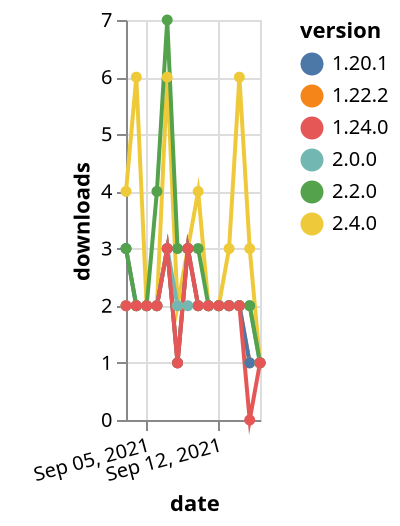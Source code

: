 {"$schema": "https://vega.github.io/schema/vega-lite/v5.json", "description": "A simple bar chart with embedded data.", "data": {"values": [{"date": "2021-09-03", "total": 244, "delta": 4, "version": "2.4.0"}, {"date": "2021-09-04", "total": 250, "delta": 6, "version": "2.4.0"}, {"date": "2021-09-05", "total": 252, "delta": 2, "version": "2.4.0"}, {"date": "2021-09-06", "total": 254, "delta": 2, "version": "2.4.0"}, {"date": "2021-09-07", "total": 260, "delta": 6, "version": "2.4.0"}, {"date": "2021-09-08", "total": 262, "delta": 2, "version": "2.4.0"}, {"date": "2021-09-09", "total": 265, "delta": 3, "version": "2.4.0"}, {"date": "2021-09-10", "total": 269, "delta": 4, "version": "2.4.0"}, {"date": "2021-09-11", "total": 271, "delta": 2, "version": "2.4.0"}, {"date": "2021-09-12", "total": 273, "delta": 2, "version": "2.4.0"}, {"date": "2021-09-13", "total": 276, "delta": 3, "version": "2.4.0"}, {"date": "2021-09-14", "total": 282, "delta": 6, "version": "2.4.0"}, {"date": "2021-09-15", "total": 285, "delta": 3, "version": "2.4.0"}, {"date": "2021-09-16", "total": 286, "delta": 1, "version": "2.4.0"}, {"date": "2021-09-03", "total": 1672, "delta": 2, "version": "1.22.2"}, {"date": "2021-09-04", "total": 1674, "delta": 2, "version": "1.22.2"}, {"date": "2021-09-05", "total": 1676, "delta": 2, "version": "1.22.2"}, {"date": "2021-09-06", "total": 1678, "delta": 2, "version": "1.22.2"}, {"date": "2021-09-07", "total": 1681, "delta": 3, "version": "1.22.2"}, {"date": "2021-09-08", "total": 1682, "delta": 1, "version": "1.22.2"}, {"date": "2021-09-09", "total": 1685, "delta": 3, "version": "1.22.2"}, {"date": "2021-09-10", "total": 1687, "delta": 2, "version": "1.22.2"}, {"date": "2021-09-11", "total": 1689, "delta": 2, "version": "1.22.2"}, {"date": "2021-09-12", "total": 1691, "delta": 2, "version": "1.22.2"}, {"date": "2021-09-13", "total": 1693, "delta": 2, "version": "1.22.2"}, {"date": "2021-09-14", "total": 1695, "delta": 2, "version": "1.22.2"}, {"date": "2021-09-15", "total": 1696, "delta": 1, "version": "1.22.2"}, {"date": "2021-09-16", "total": 1697, "delta": 1, "version": "1.22.2"}, {"date": "2021-09-03", "total": 2071, "delta": 3, "version": "1.20.1"}, {"date": "2021-09-04", "total": 2073, "delta": 2, "version": "1.20.1"}, {"date": "2021-09-05", "total": 2075, "delta": 2, "version": "1.20.1"}, {"date": "2021-09-06", "total": 2077, "delta": 2, "version": "1.20.1"}, {"date": "2021-09-07", "total": 2080, "delta": 3, "version": "1.20.1"}, {"date": "2021-09-08", "total": 2081, "delta": 1, "version": "1.20.1"}, {"date": "2021-09-09", "total": 2084, "delta": 3, "version": "1.20.1"}, {"date": "2021-09-10", "total": 2086, "delta": 2, "version": "1.20.1"}, {"date": "2021-09-11", "total": 2088, "delta": 2, "version": "1.20.1"}, {"date": "2021-09-12", "total": 2090, "delta": 2, "version": "1.20.1"}, {"date": "2021-09-13", "total": 2092, "delta": 2, "version": "1.20.1"}, {"date": "2021-09-14", "total": 2094, "delta": 2, "version": "1.20.1"}, {"date": "2021-09-15", "total": 2095, "delta": 1, "version": "1.20.1"}, {"date": "2021-09-16", "total": 2096, "delta": 1, "version": "1.20.1"}, {"date": "2021-09-03", "total": 1026, "delta": 2, "version": "2.0.0"}, {"date": "2021-09-04", "total": 1028, "delta": 2, "version": "2.0.0"}, {"date": "2021-09-05", "total": 1030, "delta": 2, "version": "2.0.0"}, {"date": "2021-09-06", "total": 1032, "delta": 2, "version": "2.0.0"}, {"date": "2021-09-07", "total": 1035, "delta": 3, "version": "2.0.0"}, {"date": "2021-09-08", "total": 1037, "delta": 2, "version": "2.0.0"}, {"date": "2021-09-09", "total": 1039, "delta": 2, "version": "2.0.0"}, {"date": "2021-09-10", "total": 1041, "delta": 2, "version": "2.0.0"}, {"date": "2021-09-11", "total": 1043, "delta": 2, "version": "2.0.0"}, {"date": "2021-09-12", "total": 1045, "delta": 2, "version": "2.0.0"}, {"date": "2021-09-13", "total": 1047, "delta": 2, "version": "2.0.0"}, {"date": "2021-09-14", "total": 1049, "delta": 2, "version": "2.0.0"}, {"date": "2021-09-15", "total": 1051, "delta": 2, "version": "2.0.0"}, {"date": "2021-09-16", "total": 1052, "delta": 1, "version": "2.0.0"}, {"date": "2021-09-03", "total": 845, "delta": 3, "version": "2.2.0"}, {"date": "2021-09-04", "total": 847, "delta": 2, "version": "2.2.0"}, {"date": "2021-09-05", "total": 849, "delta": 2, "version": "2.2.0"}, {"date": "2021-09-06", "total": 853, "delta": 4, "version": "2.2.0"}, {"date": "2021-09-07", "total": 860, "delta": 7, "version": "2.2.0"}, {"date": "2021-09-08", "total": 863, "delta": 3, "version": "2.2.0"}, {"date": "2021-09-09", "total": 866, "delta": 3, "version": "2.2.0"}, {"date": "2021-09-10", "total": 869, "delta": 3, "version": "2.2.0"}, {"date": "2021-09-11", "total": 871, "delta": 2, "version": "2.2.0"}, {"date": "2021-09-12", "total": 873, "delta": 2, "version": "2.2.0"}, {"date": "2021-09-13", "total": 875, "delta": 2, "version": "2.2.0"}, {"date": "2021-09-14", "total": 877, "delta": 2, "version": "2.2.0"}, {"date": "2021-09-15", "total": 879, "delta": 2, "version": "2.2.0"}, {"date": "2021-09-16", "total": 880, "delta": 1, "version": "2.2.0"}, {"date": "2021-09-03", "total": 1559, "delta": 2, "version": "1.24.0"}, {"date": "2021-09-04", "total": 1561, "delta": 2, "version": "1.24.0"}, {"date": "2021-09-05", "total": 1563, "delta": 2, "version": "1.24.0"}, {"date": "2021-09-06", "total": 1565, "delta": 2, "version": "1.24.0"}, {"date": "2021-09-07", "total": 1568, "delta": 3, "version": "1.24.0"}, {"date": "2021-09-08", "total": 1569, "delta": 1, "version": "1.24.0"}, {"date": "2021-09-09", "total": 1572, "delta": 3, "version": "1.24.0"}, {"date": "2021-09-10", "total": 1574, "delta": 2, "version": "1.24.0"}, {"date": "2021-09-11", "total": 1576, "delta": 2, "version": "1.24.0"}, {"date": "2021-09-12", "total": 1578, "delta": 2, "version": "1.24.0"}, {"date": "2021-09-13", "total": 1580, "delta": 2, "version": "1.24.0"}, {"date": "2021-09-14", "total": 1582, "delta": 2, "version": "1.24.0"}, {"date": "2021-09-15", "total": 1582, "delta": 0, "version": "1.24.0"}, {"date": "2021-09-16", "total": 1583, "delta": 1, "version": "1.24.0"}]}, "width": "container", "mark": {"type": "line", "point": {"filled": true}}, "encoding": {"x": {"field": "date", "type": "temporal", "timeUnit": "yearmonthdate", "title": "date", "axis": {"labelAngle": -15}}, "y": {"field": "delta", "type": "quantitative", "title": "downloads"}, "color": {"field": "version", "type": "nominal"}, "tooltip": {"field": "delta"}}}